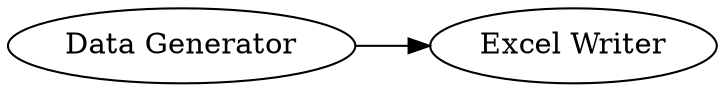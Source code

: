 digraph {
	"7048736689344121459_1" [label="Data Generator"]
	"7048736689344121459_2" [label="Excel Writer"]
	"7048736689344121459_1" -> "7048736689344121459_2"
	rankdir=LR
}
